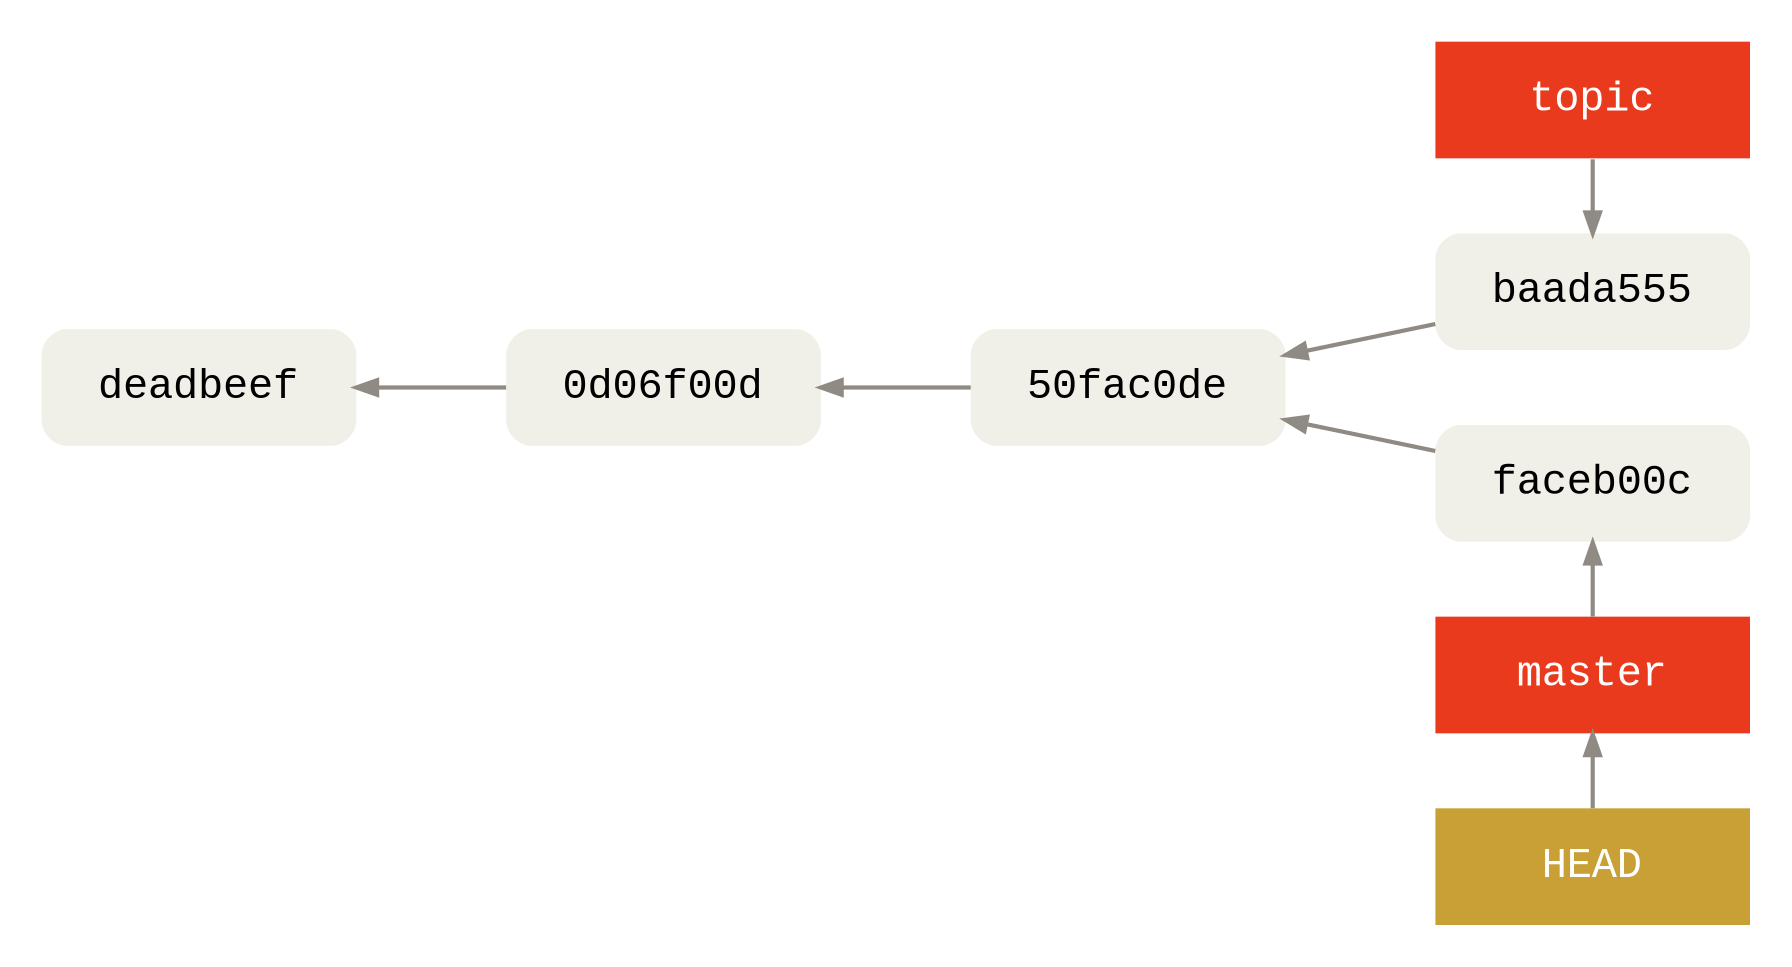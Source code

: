 digraph Git {
  bgcolor="transparent"

  rankdir=LR
  ranksep=1
  nodesep=.5

  edge [color="#8f8a83"
        penwidth=2
        dir="back"]
  node [shape=box
        fontname="Menlo, Monaco, Consolas, Lucida Console, Courier New, monospace"
        fontsize=20
        margin=".2,.23"
        width=2.1
        penwidth=0]

  node [style="rounded,filled"
        fillcolor="#f0efe8"]
  A [label="deadbeef"]
  B [label="0d06f00d"]
  C [label="50fac0de"]
  D [label="baada555"]
  E [label="faceb00c"]

  node [style="filled"
        fontcolor="#ffffff"
        fillcolor="#e93a1d"]
  HEAD [fillcolor="#c8a036"]

  subgraph cluster_main {
    color=invis
    A -> B -> C
  }

  subgraph cluster_master {
    color=invis
    {
      rank=same
      HEAD -> master -> E [dir="forward"]
    }
  }

  subgraph cluster_topic {
    color=invis
    {
      rank=same
      D -> topic
    }
  }

  C -> E
  C -> D
}
